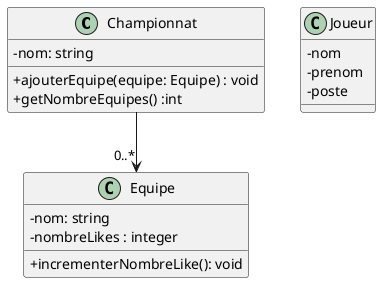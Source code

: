 @startuml
'https://plantuml.com/use-case-diagram


skinparam classAttributeIconSize 0

class Championnat {
- nom: string
+ ajouterEquipe(equipe: Equipe) : void
+ getNombreEquipes() :int
}

class Equipe {
- nom: string
-nombreLikes : integer
+ incrementerNombreLike(): void
}

class Joueur {
- nom
-prenom
-poste
}


Championnat -->"0..*" Equipe




@enduml
